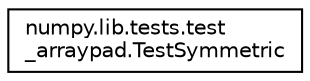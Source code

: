 digraph "Graphical Class Hierarchy"
{
 // LATEX_PDF_SIZE
  edge [fontname="Helvetica",fontsize="10",labelfontname="Helvetica",labelfontsize="10"];
  node [fontname="Helvetica",fontsize="10",shape=record];
  rankdir="LR";
  Node0 [label="numpy.lib.tests.test\l_arraypad.TestSymmetric",height=0.2,width=0.4,color="black", fillcolor="white", style="filled",URL="$classnumpy_1_1lib_1_1tests_1_1test__arraypad_1_1TestSymmetric.html",tooltip=" "];
}
